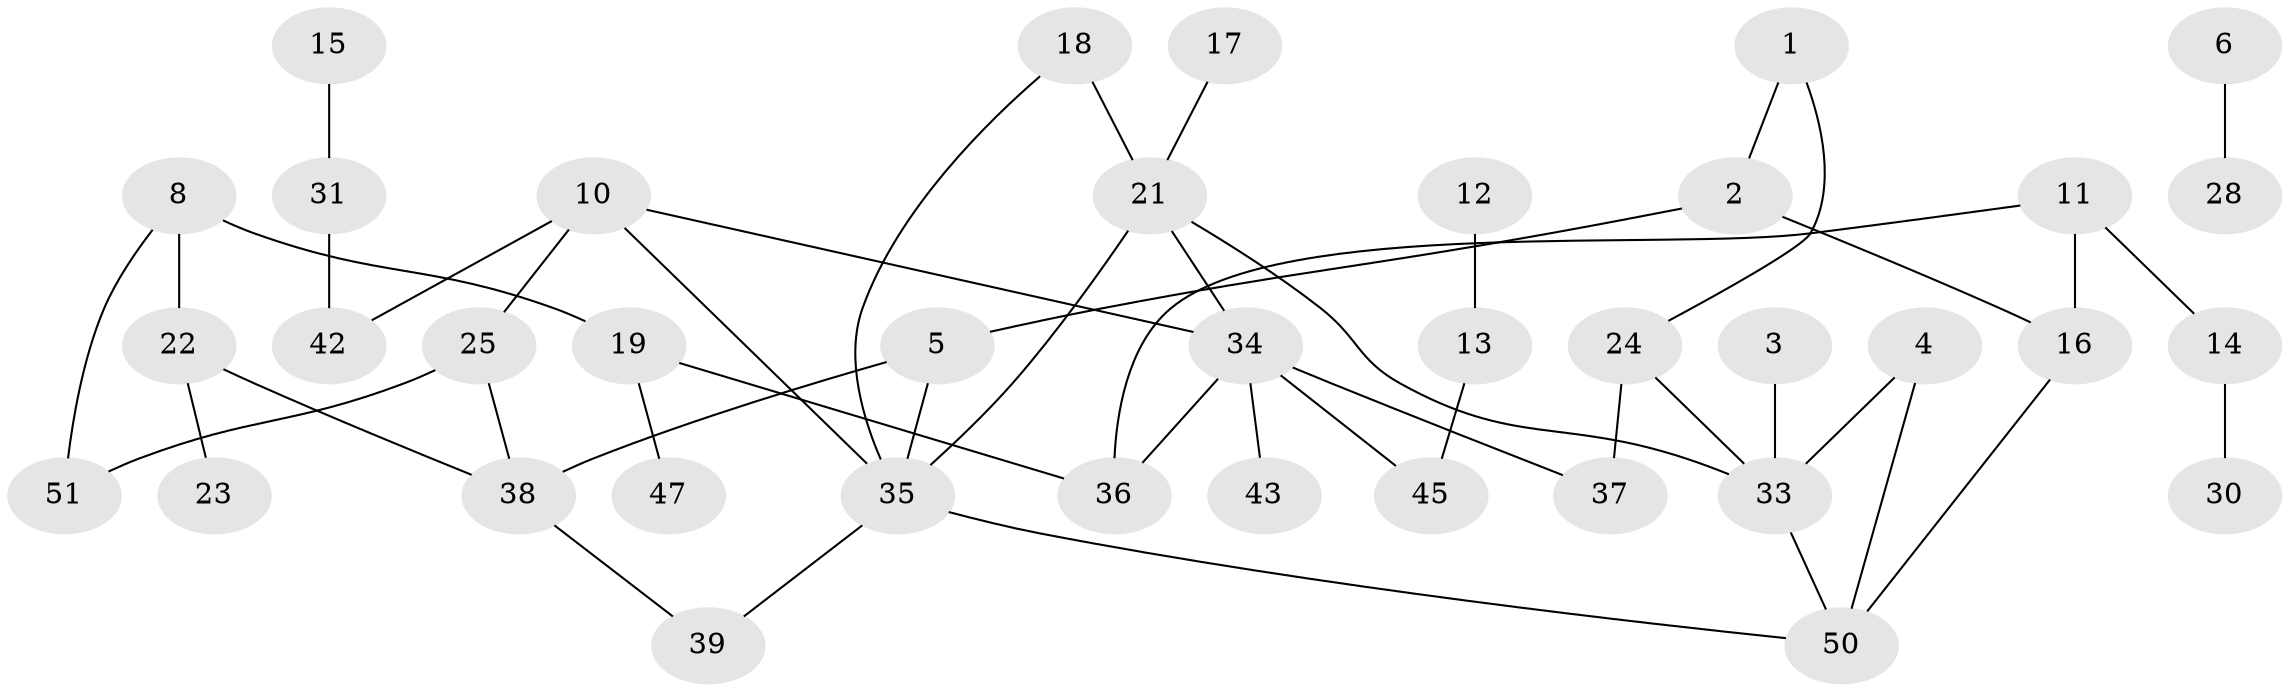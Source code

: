 // original degree distribution, {3: 0.16037735849056603, 2: 0.2830188679245283, 1: 0.2830188679245283, 5: 0.009433962264150943, 0: 0.1320754716981132, 4: 0.12264150943396226, 6: 0.009433962264150943}
// Generated by graph-tools (version 1.1) at 2025/33/03/09/25 02:33:40]
// undirected, 38 vertices, 48 edges
graph export_dot {
graph [start="1"]
  node [color=gray90,style=filled];
  1;
  2;
  3;
  4;
  5;
  6;
  8;
  10;
  11;
  12;
  13;
  14;
  15;
  16;
  17;
  18;
  19;
  21;
  22;
  23;
  24;
  25;
  28;
  30;
  31;
  33;
  34;
  35;
  36;
  37;
  38;
  39;
  42;
  43;
  45;
  47;
  50;
  51;
  1 -- 2 [weight=1.0];
  1 -- 24 [weight=1.0];
  2 -- 5 [weight=1.0];
  2 -- 16 [weight=2.0];
  3 -- 33 [weight=1.0];
  4 -- 33 [weight=1.0];
  4 -- 50 [weight=1.0];
  5 -- 35 [weight=1.0];
  5 -- 38 [weight=2.0];
  6 -- 28 [weight=1.0];
  8 -- 19 [weight=1.0];
  8 -- 22 [weight=1.0];
  8 -- 51 [weight=1.0];
  10 -- 25 [weight=1.0];
  10 -- 34 [weight=1.0];
  10 -- 35 [weight=1.0];
  10 -- 42 [weight=1.0];
  11 -- 14 [weight=1.0];
  11 -- 16 [weight=1.0];
  11 -- 36 [weight=1.0];
  12 -- 13 [weight=1.0];
  13 -- 45 [weight=1.0];
  14 -- 30 [weight=1.0];
  15 -- 31 [weight=1.0];
  16 -- 50 [weight=1.0];
  17 -- 21 [weight=1.0];
  18 -- 21 [weight=2.0];
  18 -- 35 [weight=1.0];
  19 -- 36 [weight=1.0];
  19 -- 47 [weight=1.0];
  21 -- 33 [weight=1.0];
  21 -- 34 [weight=1.0];
  21 -- 35 [weight=1.0];
  22 -- 23 [weight=1.0];
  22 -- 38 [weight=1.0];
  24 -- 33 [weight=1.0];
  24 -- 37 [weight=1.0];
  25 -- 38 [weight=1.0];
  25 -- 51 [weight=1.0];
  31 -- 42 [weight=1.0];
  33 -- 50 [weight=1.0];
  34 -- 36 [weight=1.0];
  34 -- 37 [weight=1.0];
  34 -- 43 [weight=1.0];
  34 -- 45 [weight=1.0];
  35 -- 39 [weight=1.0];
  35 -- 50 [weight=1.0];
  38 -- 39 [weight=1.0];
}

